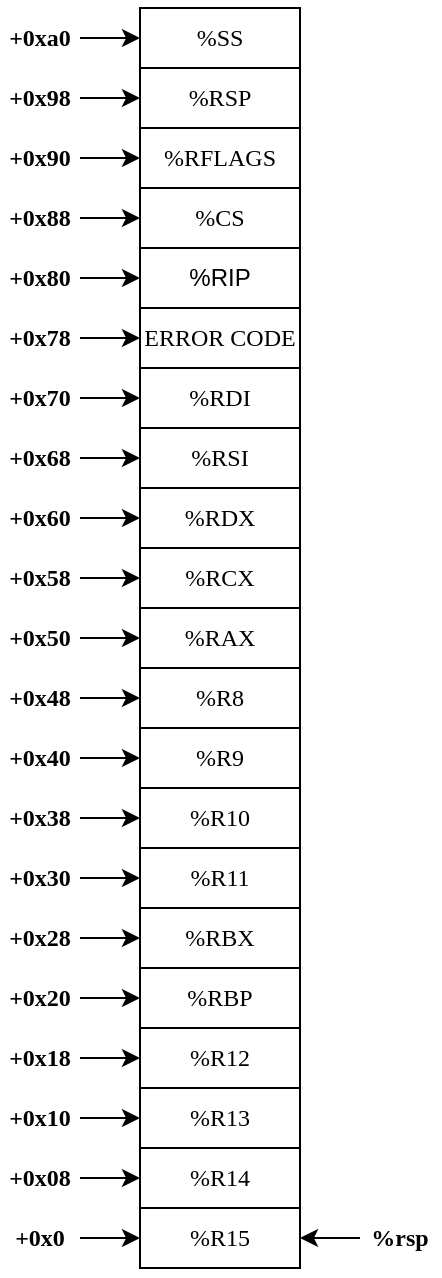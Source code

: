 <mxfile version="17.4.6" type="device"><diagram id="s2Gv0W8T_Ld_48FZ0Qn_" name="trampoline栈"><mxGraphModel dx="903" dy="548" grid="1" gridSize="10" guides="1" tooltips="1" connect="1" arrows="1" fold="1" page="1" pageScale="1" pageWidth="827" pageHeight="1169" math="0" shadow="0"><root><mxCell id="0"/><mxCell id="1" parent="0"/><mxCell id="anllGVExeaa3cWUhFhLO-1" value="&lt;pre&gt;&lt;font face=&quot;Comic Sans MS&quot;&gt;%SS&lt;/font&gt;&lt;/pre&gt;" style="rounded=0;whiteSpace=wrap;html=1;" parent="1" vertex="1"><mxGeometry x="160" y="100" width="80" height="30" as="geometry"/></mxCell><mxCell id="anllGVExeaa3cWUhFhLO-3" style="edgeStyle=orthogonalEdgeStyle;rounded=0;orthogonalLoop=1;jettySize=auto;html=1;fontFamily=Lucida Console;" parent="1" source="anllGVExeaa3cWUhFhLO-2" target="anllGVExeaa3cWUhFhLO-1" edge="1"><mxGeometry relative="1" as="geometry"/></mxCell><mxCell id="anllGVExeaa3cWUhFhLO-2" value="&lt;pre&gt;&lt;font face=&quot;Lucida Console&quot;&gt;&lt;b&gt;+0xa0&lt;/b&gt;&lt;/font&gt;&lt;/pre&gt;" style="text;html=1;strokeColor=none;fillColor=none;align=center;verticalAlign=middle;whiteSpace=wrap;rounded=0;" parent="1" vertex="1"><mxGeometry x="90" y="100" width="40" height="30" as="geometry"/></mxCell><mxCell id="anllGVExeaa3cWUhFhLO-4" value="&lt;pre&gt;&lt;font face=&quot;Comic Sans MS&quot;&gt;%RSP&lt;/font&gt;&lt;/pre&gt;" style="rounded=0;whiteSpace=wrap;html=1;" parent="1" vertex="1"><mxGeometry x="160" y="130" width="80" height="30" as="geometry"/></mxCell><mxCell id="anllGVExeaa3cWUhFhLO-5" style="edgeStyle=orthogonalEdgeStyle;rounded=0;orthogonalLoop=1;jettySize=auto;html=1;fontFamily=Lucida Console;" parent="1" source="anllGVExeaa3cWUhFhLO-6" target="anllGVExeaa3cWUhFhLO-4" edge="1"><mxGeometry relative="1" as="geometry"/></mxCell><mxCell id="anllGVExeaa3cWUhFhLO-6" value="&lt;pre&gt;&lt;font face=&quot;Lucida Console&quot;&gt;&lt;b&gt;+0x98&lt;/b&gt;&lt;/font&gt;&lt;/pre&gt;" style="text;html=1;strokeColor=none;fillColor=none;align=center;verticalAlign=middle;whiteSpace=wrap;rounded=0;" parent="1" vertex="1"><mxGeometry x="90" y="130" width="40" height="30" as="geometry"/></mxCell><mxCell id="anllGVExeaa3cWUhFhLO-10" value="&lt;pre&gt;&lt;font face=&quot;Comic Sans MS&quot;&gt;%RFLAGS&lt;/font&gt;&lt;/pre&gt;" style="rounded=0;whiteSpace=wrap;html=1;" parent="1" vertex="1"><mxGeometry x="160" y="160" width="80" height="30" as="geometry"/></mxCell><mxCell id="anllGVExeaa3cWUhFhLO-11" style="edgeStyle=orthogonalEdgeStyle;rounded=0;orthogonalLoop=1;jettySize=auto;html=1;fontFamily=Lucida Console;" parent="1" source="anllGVExeaa3cWUhFhLO-12" target="anllGVExeaa3cWUhFhLO-10" edge="1"><mxGeometry relative="1" as="geometry"/></mxCell><mxCell id="anllGVExeaa3cWUhFhLO-12" value="&lt;pre&gt;&lt;font face=&quot;Lucida Console&quot;&gt;&lt;b&gt;+0x90&lt;/b&gt;&lt;/font&gt;&lt;/pre&gt;" style="text;html=1;strokeColor=none;fillColor=none;align=center;verticalAlign=middle;whiteSpace=wrap;rounded=0;" parent="1" vertex="1"><mxGeometry x="90" y="160" width="40" height="30" as="geometry"/></mxCell><mxCell id="anllGVExeaa3cWUhFhLO-13" value="&lt;pre&gt;&lt;font face=&quot;Comic Sans MS&quot;&gt;%CS&lt;/font&gt;&lt;/pre&gt;" style="rounded=0;whiteSpace=wrap;html=1;" parent="1" vertex="1"><mxGeometry x="160" y="190" width="80" height="30" as="geometry"/></mxCell><mxCell id="anllGVExeaa3cWUhFhLO-14" style="edgeStyle=orthogonalEdgeStyle;rounded=0;orthogonalLoop=1;jettySize=auto;html=1;fontFamily=Lucida Console;" parent="1" source="anllGVExeaa3cWUhFhLO-15" target="anllGVExeaa3cWUhFhLO-13" edge="1"><mxGeometry relative="1" as="geometry"/></mxCell><mxCell id="anllGVExeaa3cWUhFhLO-15" value="&lt;pre&gt;&lt;font face=&quot;Lucida Console&quot;&gt;&lt;b&gt;+0x88&lt;/b&gt;&lt;/font&gt;&lt;/pre&gt;" style="text;html=1;strokeColor=none;fillColor=none;align=center;verticalAlign=middle;whiteSpace=wrap;rounded=0;" parent="1" vertex="1"><mxGeometry x="90" y="190" width="40" height="30" as="geometry"/></mxCell><mxCell id="anllGVExeaa3cWUhFhLO-16" value="%RIP" style="rounded=0;whiteSpace=wrap;html=1;" parent="1" vertex="1"><mxGeometry x="160" y="220" width="80" height="30" as="geometry"/></mxCell><mxCell id="anllGVExeaa3cWUhFhLO-17" style="edgeStyle=orthogonalEdgeStyle;rounded=0;orthogonalLoop=1;jettySize=auto;html=1;fontFamily=Lucida Console;" parent="1" source="anllGVExeaa3cWUhFhLO-18" target="anllGVExeaa3cWUhFhLO-16" edge="1"><mxGeometry relative="1" as="geometry"/></mxCell><mxCell id="anllGVExeaa3cWUhFhLO-18" value="&lt;pre&gt;&lt;font face=&quot;Lucida Console&quot;&gt;&lt;b&gt;+0x80&lt;/b&gt;&lt;/font&gt;&lt;/pre&gt;" style="text;html=1;strokeColor=none;fillColor=none;align=center;verticalAlign=middle;whiteSpace=wrap;rounded=0;" parent="1" vertex="1"><mxGeometry x="90" y="220" width="40" height="30" as="geometry"/></mxCell><mxCell id="anllGVExeaa3cWUhFhLO-20" style="edgeStyle=orthogonalEdgeStyle;rounded=0;orthogonalLoop=1;jettySize=auto;html=1;fontFamily=Lucida Console;" parent="1" source="anllGVExeaa3cWUhFhLO-21" edge="1"><mxGeometry relative="1" as="geometry"><mxPoint x="160" y="265" as="targetPoint"/></mxGeometry></mxCell><mxCell id="anllGVExeaa3cWUhFhLO-21" value="&lt;pre&gt;&lt;font face=&quot;Lucida Console&quot;&gt;&lt;b&gt;+0x78&lt;/b&gt;&lt;/font&gt;&lt;/pre&gt;" style="text;html=1;strokeColor=none;fillColor=none;align=center;verticalAlign=middle;whiteSpace=wrap;rounded=0;" parent="1" vertex="1"><mxGeometry x="90" y="250" width="40" height="30" as="geometry"/></mxCell><mxCell id="anllGVExeaa3cWUhFhLO-23" style="edgeStyle=orthogonalEdgeStyle;rounded=0;orthogonalLoop=1;jettySize=auto;html=1;fontFamily=Lucida Console;" parent="1" source="anllGVExeaa3cWUhFhLO-24" edge="1"><mxGeometry relative="1" as="geometry"><mxPoint x="160" y="295" as="targetPoint"/></mxGeometry></mxCell><mxCell id="anllGVExeaa3cWUhFhLO-24" value="&lt;pre&gt;&lt;font face=&quot;Lucida Console&quot;&gt;&lt;b&gt;+0x70&lt;/b&gt;&lt;/font&gt;&lt;/pre&gt;" style="text;html=1;strokeColor=none;fillColor=none;align=center;verticalAlign=middle;whiteSpace=wrap;rounded=0;" parent="1" vertex="1"><mxGeometry x="90" y="280" width="40" height="30" as="geometry"/></mxCell><mxCell id="anllGVExeaa3cWUhFhLO-26" style="edgeStyle=orthogonalEdgeStyle;rounded=0;orthogonalLoop=1;jettySize=auto;html=1;fontFamily=Lucida Console;" parent="1" source="anllGVExeaa3cWUhFhLO-27" edge="1"><mxGeometry relative="1" as="geometry"><mxPoint x="160" y="325" as="targetPoint"/></mxGeometry></mxCell><mxCell id="anllGVExeaa3cWUhFhLO-27" value="&lt;pre&gt;&lt;font face=&quot;Lucida Console&quot;&gt;&lt;b&gt;+0x68&lt;/b&gt;&lt;/font&gt;&lt;/pre&gt;" style="text;html=1;strokeColor=none;fillColor=none;align=center;verticalAlign=middle;whiteSpace=wrap;rounded=0;" parent="1" vertex="1"><mxGeometry x="90" y="310" width="40" height="30" as="geometry"/></mxCell><mxCell id="anllGVExeaa3cWUhFhLO-29" style="edgeStyle=orthogonalEdgeStyle;rounded=0;orthogonalLoop=1;jettySize=auto;html=1;fontFamily=Lucida Console;" parent="1" source="anllGVExeaa3cWUhFhLO-30" edge="1"><mxGeometry relative="1" as="geometry"><mxPoint x="160" y="355" as="targetPoint"/></mxGeometry></mxCell><mxCell id="anllGVExeaa3cWUhFhLO-30" value="&lt;pre&gt;&lt;font face=&quot;Lucida Console&quot;&gt;&lt;b&gt;+0x60&lt;/b&gt;&lt;/font&gt;&lt;/pre&gt;" style="text;html=1;strokeColor=none;fillColor=none;align=center;verticalAlign=middle;whiteSpace=wrap;rounded=0;" parent="1" vertex="1"><mxGeometry x="90" y="340" width="40" height="30" as="geometry"/></mxCell><mxCell id="anllGVExeaa3cWUhFhLO-32" style="edgeStyle=orthogonalEdgeStyle;rounded=0;orthogonalLoop=1;jettySize=auto;html=1;fontFamily=Lucida Console;" parent="1" source="anllGVExeaa3cWUhFhLO-33" edge="1"><mxGeometry relative="1" as="geometry"><mxPoint x="160" y="385" as="targetPoint"/></mxGeometry></mxCell><mxCell id="anllGVExeaa3cWUhFhLO-33" value="&lt;pre&gt;&lt;font face=&quot;Lucida Console&quot;&gt;&lt;b&gt;+0x58&lt;/b&gt;&lt;/font&gt;&lt;/pre&gt;" style="text;html=1;strokeColor=none;fillColor=none;align=center;verticalAlign=middle;whiteSpace=wrap;rounded=0;" parent="1" vertex="1"><mxGeometry x="90" y="370" width="40" height="30" as="geometry"/></mxCell><mxCell id="anllGVExeaa3cWUhFhLO-35" style="edgeStyle=orthogonalEdgeStyle;rounded=0;orthogonalLoop=1;jettySize=auto;html=1;fontFamily=Lucida Console;" parent="1" source="anllGVExeaa3cWUhFhLO-36" edge="1"><mxGeometry relative="1" as="geometry"><mxPoint x="160" y="415" as="targetPoint"/></mxGeometry></mxCell><mxCell id="anllGVExeaa3cWUhFhLO-36" value="&lt;pre&gt;&lt;font face=&quot;Lucida Console&quot;&gt;&lt;b&gt;+0x50&lt;/b&gt;&lt;/font&gt;&lt;/pre&gt;" style="text;html=1;strokeColor=none;fillColor=none;align=center;verticalAlign=middle;whiteSpace=wrap;rounded=0;" parent="1" vertex="1"><mxGeometry x="90" y="400" width="40" height="30" as="geometry"/></mxCell><mxCell id="anllGVExeaa3cWUhFhLO-38" style="edgeStyle=orthogonalEdgeStyle;rounded=0;orthogonalLoop=1;jettySize=auto;html=1;fontFamily=Lucida Console;" parent="1" source="anllGVExeaa3cWUhFhLO-39" edge="1"><mxGeometry relative="1" as="geometry"><mxPoint x="160" y="445" as="targetPoint"/></mxGeometry></mxCell><mxCell id="anllGVExeaa3cWUhFhLO-39" value="&lt;pre&gt;&lt;font face=&quot;Lucida Console&quot;&gt;&lt;b&gt;+0x48&lt;/b&gt;&lt;/font&gt;&lt;/pre&gt;" style="text;html=1;strokeColor=none;fillColor=none;align=center;verticalAlign=middle;whiteSpace=wrap;rounded=0;" parent="1" vertex="1"><mxGeometry x="90" y="430" width="40" height="30" as="geometry"/></mxCell><mxCell id="anllGVExeaa3cWUhFhLO-41" style="edgeStyle=orthogonalEdgeStyle;rounded=0;orthogonalLoop=1;jettySize=auto;html=1;fontFamily=Lucida Console;" parent="1" source="anllGVExeaa3cWUhFhLO-42" edge="1"><mxGeometry relative="1" as="geometry"><mxPoint x="160" y="475" as="targetPoint"/></mxGeometry></mxCell><mxCell id="anllGVExeaa3cWUhFhLO-42" value="&lt;pre&gt;&lt;font face=&quot;Lucida Console&quot;&gt;&lt;b&gt;+0x40&lt;/b&gt;&lt;/font&gt;&lt;/pre&gt;" style="text;html=1;strokeColor=none;fillColor=none;align=center;verticalAlign=middle;whiteSpace=wrap;rounded=0;" parent="1" vertex="1"><mxGeometry x="90" y="460" width="40" height="30" as="geometry"/></mxCell><mxCell id="anllGVExeaa3cWUhFhLO-44" style="edgeStyle=orthogonalEdgeStyle;rounded=0;orthogonalLoop=1;jettySize=auto;html=1;fontFamily=Lucida Console;" parent="1" source="anllGVExeaa3cWUhFhLO-45" edge="1"><mxGeometry relative="1" as="geometry"><mxPoint x="160" y="505" as="targetPoint"/></mxGeometry></mxCell><mxCell id="anllGVExeaa3cWUhFhLO-45" value="&lt;pre&gt;&lt;font face=&quot;Lucida Console&quot;&gt;&lt;b&gt;+0x38&lt;/b&gt;&lt;/font&gt;&lt;/pre&gt;" style="text;html=1;strokeColor=none;fillColor=none;align=center;verticalAlign=middle;whiteSpace=wrap;rounded=0;" parent="1" vertex="1"><mxGeometry x="90" y="490" width="40" height="30" as="geometry"/></mxCell><mxCell id="anllGVExeaa3cWUhFhLO-47" style="edgeStyle=orthogonalEdgeStyle;rounded=0;orthogonalLoop=1;jettySize=auto;html=1;fontFamily=Lucida Console;" parent="1" source="anllGVExeaa3cWUhFhLO-48" edge="1"><mxGeometry relative="1" as="geometry"><mxPoint x="160" y="535" as="targetPoint"/></mxGeometry></mxCell><mxCell id="anllGVExeaa3cWUhFhLO-48" value="&lt;pre&gt;&lt;font face=&quot;Lucida Console&quot;&gt;&lt;b&gt;+0x30&lt;/b&gt;&lt;/font&gt;&lt;/pre&gt;" style="text;html=1;strokeColor=none;fillColor=none;align=center;verticalAlign=middle;whiteSpace=wrap;rounded=0;" parent="1" vertex="1"><mxGeometry x="90" y="520" width="40" height="30" as="geometry"/></mxCell><mxCell id="anllGVExeaa3cWUhFhLO-50" style="edgeStyle=orthogonalEdgeStyle;rounded=0;orthogonalLoop=1;jettySize=auto;html=1;fontFamily=Lucida Console;" parent="1" source="anllGVExeaa3cWUhFhLO-51" edge="1"><mxGeometry relative="1" as="geometry"><mxPoint x="160" y="565" as="targetPoint"/></mxGeometry></mxCell><mxCell id="anllGVExeaa3cWUhFhLO-51" value="&lt;pre&gt;&lt;font face=&quot;Lucida Console&quot;&gt;&lt;b&gt;+0x28&lt;/b&gt;&lt;/font&gt;&lt;/pre&gt;" style="text;html=1;strokeColor=none;fillColor=none;align=center;verticalAlign=middle;whiteSpace=wrap;rounded=0;" parent="1" vertex="1"><mxGeometry x="90" y="550" width="40" height="30" as="geometry"/></mxCell><mxCell id="anllGVExeaa3cWUhFhLO-53" style="edgeStyle=orthogonalEdgeStyle;rounded=0;orthogonalLoop=1;jettySize=auto;html=1;fontFamily=Lucida Console;" parent="1" source="anllGVExeaa3cWUhFhLO-54" edge="1"><mxGeometry relative="1" as="geometry"><mxPoint x="160" y="595" as="targetPoint"/></mxGeometry></mxCell><mxCell id="anllGVExeaa3cWUhFhLO-54" value="&lt;pre&gt;&lt;font face=&quot;Lucida Console&quot;&gt;&lt;b&gt;+0x20&lt;/b&gt;&lt;/font&gt;&lt;/pre&gt;" style="text;html=1;strokeColor=none;fillColor=none;align=center;verticalAlign=middle;whiteSpace=wrap;rounded=0;" parent="1" vertex="1"><mxGeometry x="90" y="580" width="40" height="30" as="geometry"/></mxCell><mxCell id="anllGVExeaa3cWUhFhLO-56" style="edgeStyle=orthogonalEdgeStyle;rounded=0;orthogonalLoop=1;jettySize=auto;html=1;fontFamily=Lucida Console;" parent="1" source="anllGVExeaa3cWUhFhLO-57" edge="1"><mxGeometry relative="1" as="geometry"><mxPoint x="160" y="625" as="targetPoint"/></mxGeometry></mxCell><mxCell id="anllGVExeaa3cWUhFhLO-57" value="&lt;pre&gt;&lt;font face=&quot;Lucida Console&quot;&gt;&lt;b&gt;+0x18&lt;/b&gt;&lt;/font&gt;&lt;/pre&gt;" style="text;html=1;strokeColor=none;fillColor=none;align=center;verticalAlign=middle;whiteSpace=wrap;rounded=0;" parent="1" vertex="1"><mxGeometry x="90" y="610" width="40" height="30" as="geometry"/></mxCell><mxCell id="anllGVExeaa3cWUhFhLO-59" style="edgeStyle=orthogonalEdgeStyle;rounded=0;orthogonalLoop=1;jettySize=auto;html=1;fontFamily=Lucida Console;" parent="1" source="anllGVExeaa3cWUhFhLO-60" edge="1"><mxGeometry relative="1" as="geometry"><mxPoint x="160" y="655" as="targetPoint"/></mxGeometry></mxCell><mxCell id="anllGVExeaa3cWUhFhLO-60" value="&lt;pre&gt;&lt;font face=&quot;Lucida Console&quot;&gt;&lt;b&gt;+0x10&lt;/b&gt;&lt;/font&gt;&lt;/pre&gt;" style="text;html=1;strokeColor=none;fillColor=none;align=center;verticalAlign=middle;whiteSpace=wrap;rounded=0;" parent="1" vertex="1"><mxGeometry x="90" y="640" width="40" height="30" as="geometry"/></mxCell><mxCell id="anllGVExeaa3cWUhFhLO-62" style="edgeStyle=orthogonalEdgeStyle;rounded=0;orthogonalLoop=1;jettySize=auto;html=1;fontFamily=Lucida Console;" parent="1" source="anllGVExeaa3cWUhFhLO-63" edge="1"><mxGeometry relative="1" as="geometry"><mxPoint x="160" y="685" as="targetPoint"/></mxGeometry></mxCell><mxCell id="anllGVExeaa3cWUhFhLO-63" value="&lt;pre&gt;&lt;font face=&quot;Lucida Console&quot;&gt;&lt;b&gt;+0x08&lt;/b&gt;&lt;/font&gt;&lt;/pre&gt;" style="text;html=1;strokeColor=none;fillColor=none;align=center;verticalAlign=middle;whiteSpace=wrap;rounded=0;" parent="1" vertex="1"><mxGeometry x="90" y="670" width="40" height="30" as="geometry"/></mxCell><mxCell id="anllGVExeaa3cWUhFhLO-74" style="edgeStyle=orthogonalEdgeStyle;rounded=0;orthogonalLoop=1;jettySize=auto;html=1;fontFamily=Lucida Console;" parent="1" source="anllGVExeaa3cWUhFhLO-75" edge="1"><mxGeometry relative="1" as="geometry"><mxPoint x="160" y="715" as="targetPoint"/></mxGeometry></mxCell><mxCell id="anllGVExeaa3cWUhFhLO-75" value="&lt;pre&gt;&lt;font face=&quot;Lucida Console&quot;&gt;&lt;b&gt;+0x0&lt;/b&gt;&lt;/font&gt;&lt;/pre&gt;" style="text;html=1;strokeColor=none;fillColor=none;align=center;verticalAlign=middle;whiteSpace=wrap;rounded=0;" parent="1" vertex="1"><mxGeometry x="90" y="700" width="40" height="30" as="geometry"/></mxCell><mxCell id="anllGVExeaa3cWUhFhLO-76" value="&lt;pre&gt;&lt;font face=&quot;Comic Sans MS&quot;&gt;%RDI&lt;/font&gt;&lt;/pre&gt;" style="rounded=0;whiteSpace=wrap;html=1;" parent="1" vertex="1"><mxGeometry x="160" y="280" width="80" height="30" as="geometry"/></mxCell><mxCell id="anllGVExeaa3cWUhFhLO-77" value="&lt;pre&gt;&lt;font face=&quot;Comic Sans MS&quot;&gt;%RSI&lt;/font&gt;&lt;/pre&gt;" style="rounded=0;whiteSpace=wrap;html=1;" parent="1" vertex="1"><mxGeometry x="160" y="310" width="80" height="30" as="geometry"/></mxCell><mxCell id="anllGVExeaa3cWUhFhLO-78" value="&lt;pre&gt;&lt;font face=&quot;Comic Sans MS&quot;&gt;%RDX&lt;/font&gt;&lt;/pre&gt;" style="rounded=0;whiteSpace=wrap;html=1;" parent="1" vertex="1"><mxGeometry x="160" y="340" width="80" height="30" as="geometry"/></mxCell><mxCell id="anllGVExeaa3cWUhFhLO-79" value="&lt;pre&gt;&lt;font face=&quot;Comic Sans MS&quot;&gt;%RCX&lt;/font&gt;&lt;/pre&gt;" style="rounded=0;whiteSpace=wrap;html=1;" parent="1" vertex="1"><mxGeometry x="160" y="370" width="80" height="30" as="geometry"/></mxCell><mxCell id="anllGVExeaa3cWUhFhLO-80" value="&lt;pre&gt;&lt;font face=&quot;Comic Sans MS&quot;&gt;%RAX&lt;/font&gt;&lt;/pre&gt;" style="rounded=0;whiteSpace=wrap;html=1;" parent="1" vertex="1"><mxGeometry x="160" y="400" width="80" height="30" as="geometry"/></mxCell><mxCell id="anllGVExeaa3cWUhFhLO-81" value="&lt;pre&gt;&lt;font face=&quot;Comic Sans MS&quot;&gt;%R8&lt;/font&gt;&lt;/pre&gt;" style="rounded=0;whiteSpace=wrap;html=1;" parent="1" vertex="1"><mxGeometry x="160" y="430" width="80" height="30" as="geometry"/></mxCell><mxCell id="anllGVExeaa3cWUhFhLO-82" value="&lt;pre&gt;&lt;font face=&quot;Comic Sans MS&quot;&gt;%R9&lt;/font&gt;&lt;/pre&gt;" style="rounded=0;whiteSpace=wrap;html=1;" parent="1" vertex="1"><mxGeometry x="160" y="460" width="80" height="30" as="geometry"/></mxCell><mxCell id="anllGVExeaa3cWUhFhLO-83" value="&lt;pre&gt;&lt;font face=&quot;Comic Sans MS&quot;&gt;%R10&lt;/font&gt;&lt;/pre&gt;" style="rounded=0;whiteSpace=wrap;html=1;" parent="1" vertex="1"><mxGeometry x="160" y="490" width="80" height="30" as="geometry"/></mxCell><mxCell id="anllGVExeaa3cWUhFhLO-84" value="&lt;pre&gt;&lt;font face=&quot;Comic Sans MS&quot;&gt;%R11&lt;/font&gt;&lt;/pre&gt;" style="rounded=0;whiteSpace=wrap;html=1;" parent="1" vertex="1"><mxGeometry x="160" y="520" width="80" height="30" as="geometry"/></mxCell><mxCell id="anllGVExeaa3cWUhFhLO-85" value="&lt;pre&gt;&lt;font face=&quot;Comic Sans MS&quot;&gt;%RBX&lt;/font&gt;&lt;/pre&gt;" style="rounded=0;whiteSpace=wrap;html=1;" parent="1" vertex="1"><mxGeometry x="160" y="550" width="80" height="30" as="geometry"/></mxCell><mxCell id="anllGVExeaa3cWUhFhLO-86" value="&lt;pre&gt;&lt;font face=&quot;Comic Sans MS&quot;&gt;%RBP&lt;/font&gt;&lt;/pre&gt;" style="rounded=0;whiteSpace=wrap;html=1;" parent="1" vertex="1"><mxGeometry x="160" y="580" width="80" height="30" as="geometry"/></mxCell><mxCell id="anllGVExeaa3cWUhFhLO-87" value="&lt;pre&gt;&lt;font face=&quot;Comic Sans MS&quot;&gt;%R12&lt;/font&gt;&lt;/pre&gt;" style="rounded=0;whiteSpace=wrap;html=1;" parent="1" vertex="1"><mxGeometry x="160" y="610" width="80" height="30" as="geometry"/></mxCell><mxCell id="anllGVExeaa3cWUhFhLO-88" value="&lt;pre&gt;&lt;font face=&quot;Comic Sans MS&quot;&gt;%R13&lt;/font&gt;&lt;/pre&gt;" style="rounded=0;whiteSpace=wrap;html=1;" parent="1" vertex="1"><mxGeometry x="160" y="640" width="80" height="30" as="geometry"/></mxCell><mxCell id="anllGVExeaa3cWUhFhLO-89" value="&lt;pre&gt;&lt;font face=&quot;Comic Sans MS&quot;&gt;%R14&lt;/font&gt;&lt;/pre&gt;" style="rounded=0;whiteSpace=wrap;html=1;" parent="1" vertex="1"><mxGeometry x="160" y="670" width="80" height="30" as="geometry"/></mxCell><mxCell id="anllGVExeaa3cWUhFhLO-90" value="&lt;pre&gt;&lt;font face=&quot;Comic Sans MS&quot;&gt;%R15&lt;/font&gt;&lt;/pre&gt;" style="rounded=0;whiteSpace=wrap;html=1;" parent="1" vertex="1"><mxGeometry x="160" y="700" width="80" height="30" as="geometry"/></mxCell><mxCell id="anllGVExeaa3cWUhFhLO-91" value="&lt;pre&gt;&lt;font face=&quot;Comic Sans MS&quot;&gt;ERROR CODE&lt;/font&gt;&lt;/pre&gt;" style="rounded=0;whiteSpace=wrap;html=1;" parent="1" vertex="1"><mxGeometry x="160" y="250" width="80" height="30" as="geometry"/></mxCell><mxCell id="anllGVExeaa3cWUhFhLO-93" style="edgeStyle=orthogonalEdgeStyle;rounded=0;orthogonalLoop=1;jettySize=auto;html=1;exitX=0;exitY=0.5;exitDx=0;exitDy=0;fontFamily=Comic Sans MS;" parent="1" source="anllGVExeaa3cWUhFhLO-92" target="anllGVExeaa3cWUhFhLO-90" edge="1"><mxGeometry relative="1" as="geometry"/></mxCell><mxCell id="anllGVExeaa3cWUhFhLO-92" value="&lt;pre&gt;&lt;font face=&quot;Lucida Console&quot;&gt;&lt;b&gt;%rsp&lt;/b&gt;&lt;/font&gt;&lt;/pre&gt;" style="text;html=1;strokeColor=none;fillColor=none;align=center;verticalAlign=middle;whiteSpace=wrap;rounded=0;" parent="1" vertex="1"><mxGeometry x="270" y="700" width="40" height="30" as="geometry"/></mxCell></root></mxGraphModel></diagram></mxfile>